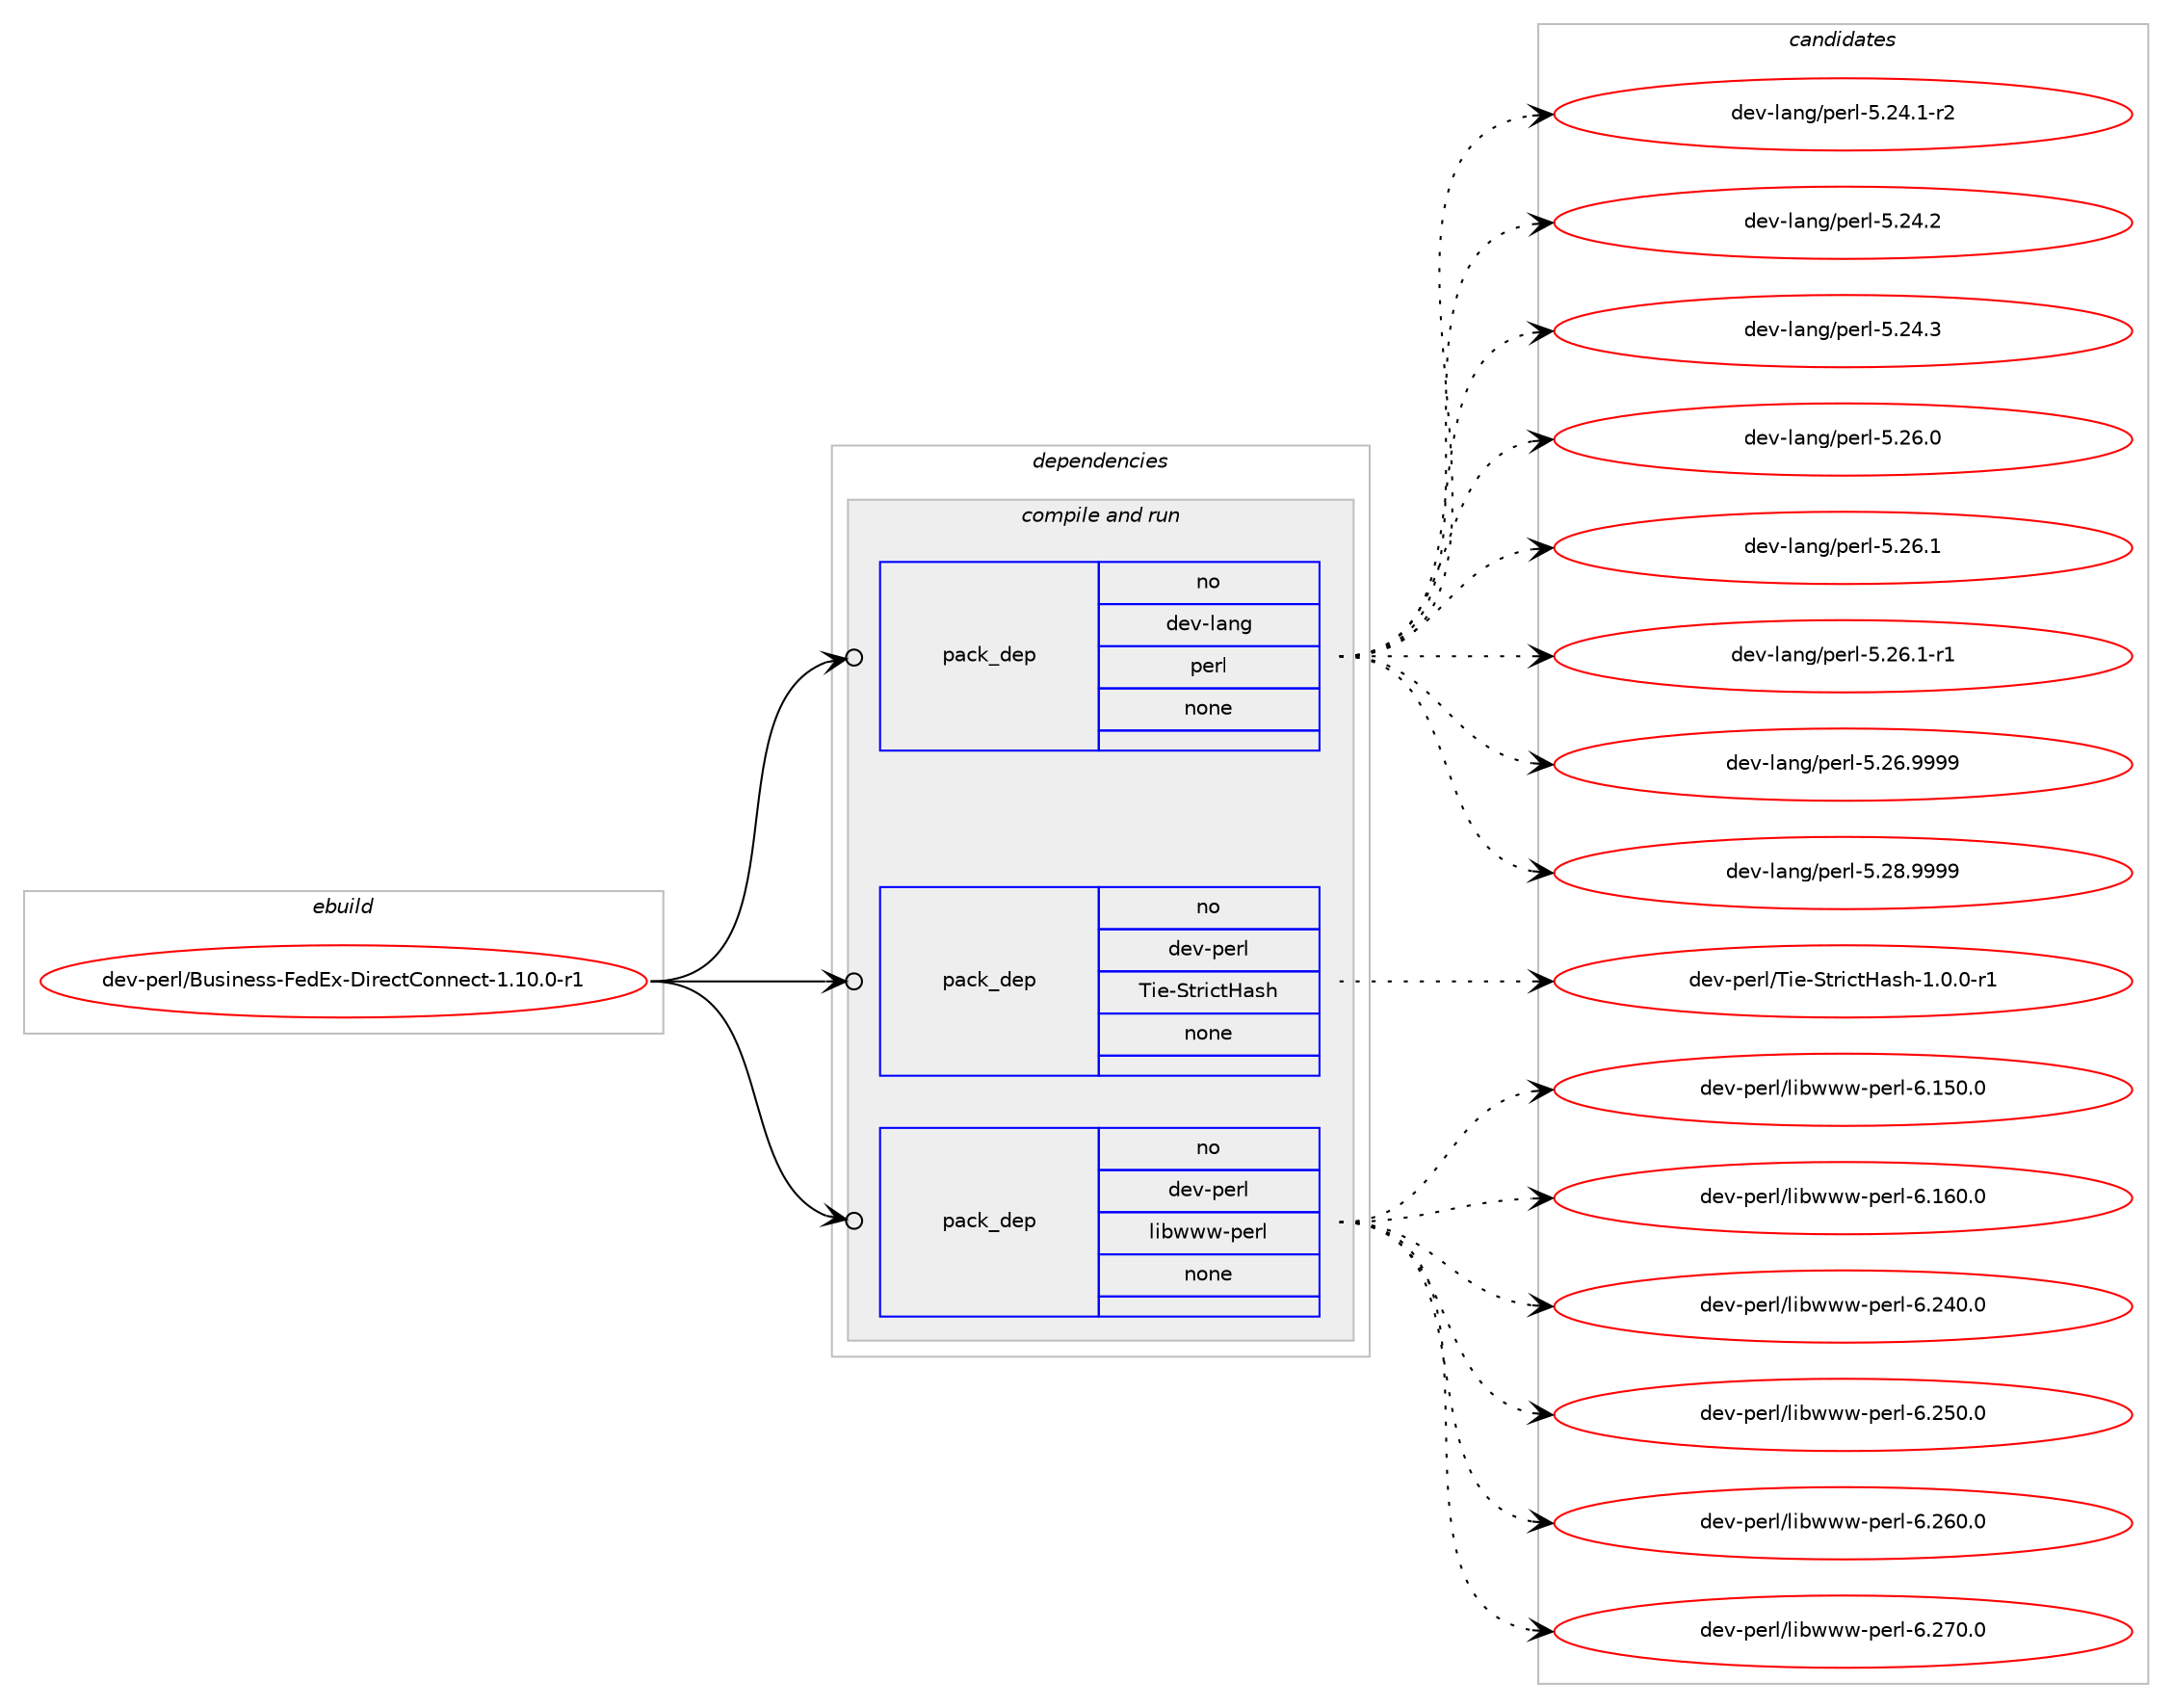 digraph prolog {

# *************
# Graph options
# *************

newrank=true;
concentrate=true;
compound=true;
graph [rankdir=LR,fontname=Helvetica,fontsize=10,ranksep=1.5];#, ranksep=2.5, nodesep=0.2];
edge  [arrowhead=vee];
node  [fontname=Helvetica,fontsize=10];

# **********
# The ebuild
# **********

subgraph cluster_leftcol {
color=gray;
rank=same;
label=<<i>ebuild</i>>;
id [label="dev-perl/Business-FedEx-DirectConnect-1.10.0-r1", color=red, width=4, href="../dev-perl/Business-FedEx-DirectConnect-1.10.0-r1.svg"];
}

# ****************
# The dependencies
# ****************

subgraph cluster_midcol {
color=gray;
label=<<i>dependencies</i>>;
subgraph cluster_compile {
fillcolor="#eeeeee";
style=filled;
label=<<i>compile</i>>;
}
subgraph cluster_compileandrun {
fillcolor="#eeeeee";
style=filled;
label=<<i>compile and run</i>>;
subgraph pack94931 {
dependency125298 [label=<<TABLE BORDER="0" CELLBORDER="1" CELLSPACING="0" CELLPADDING="4" WIDTH="220"><TR><TD ROWSPAN="6" CELLPADDING="30">pack_dep</TD></TR><TR><TD WIDTH="110">no</TD></TR><TR><TD>dev-lang</TD></TR><TR><TD>perl</TD></TR><TR><TD>none</TD></TR><TR><TD></TD></TR></TABLE>>, shape=none, color=blue];
}
id:e -> dependency125298:w [weight=20,style="solid",arrowhead="odotvee"];
subgraph pack94932 {
dependency125299 [label=<<TABLE BORDER="0" CELLBORDER="1" CELLSPACING="0" CELLPADDING="4" WIDTH="220"><TR><TD ROWSPAN="6" CELLPADDING="30">pack_dep</TD></TR><TR><TD WIDTH="110">no</TD></TR><TR><TD>dev-perl</TD></TR><TR><TD>Tie-StrictHash</TD></TR><TR><TD>none</TD></TR><TR><TD></TD></TR></TABLE>>, shape=none, color=blue];
}
id:e -> dependency125299:w [weight=20,style="solid",arrowhead="odotvee"];
subgraph pack94933 {
dependency125300 [label=<<TABLE BORDER="0" CELLBORDER="1" CELLSPACING="0" CELLPADDING="4" WIDTH="220"><TR><TD ROWSPAN="6" CELLPADDING="30">pack_dep</TD></TR><TR><TD WIDTH="110">no</TD></TR><TR><TD>dev-perl</TD></TR><TR><TD>libwww-perl</TD></TR><TR><TD>none</TD></TR><TR><TD></TD></TR></TABLE>>, shape=none, color=blue];
}
id:e -> dependency125300:w [weight=20,style="solid",arrowhead="odotvee"];
}
subgraph cluster_run {
fillcolor="#eeeeee";
style=filled;
label=<<i>run</i>>;
}
}

# **************
# The candidates
# **************

subgraph cluster_choices {
rank=same;
color=gray;
label=<<i>candidates</i>>;

subgraph choice94931 {
color=black;
nodesep=1;
choice100101118451089711010347112101114108455346505246494511450 [label="dev-lang/perl-5.24.1-r2", color=red, width=4,href="../dev-lang/perl-5.24.1-r2.svg"];
choice10010111845108971101034711210111410845534650524650 [label="dev-lang/perl-5.24.2", color=red, width=4,href="../dev-lang/perl-5.24.2.svg"];
choice10010111845108971101034711210111410845534650524651 [label="dev-lang/perl-5.24.3", color=red, width=4,href="../dev-lang/perl-5.24.3.svg"];
choice10010111845108971101034711210111410845534650544648 [label="dev-lang/perl-5.26.0", color=red, width=4,href="../dev-lang/perl-5.26.0.svg"];
choice10010111845108971101034711210111410845534650544649 [label="dev-lang/perl-5.26.1", color=red, width=4,href="../dev-lang/perl-5.26.1.svg"];
choice100101118451089711010347112101114108455346505446494511449 [label="dev-lang/perl-5.26.1-r1", color=red, width=4,href="../dev-lang/perl-5.26.1-r1.svg"];
choice10010111845108971101034711210111410845534650544657575757 [label="dev-lang/perl-5.26.9999", color=red, width=4,href="../dev-lang/perl-5.26.9999.svg"];
choice10010111845108971101034711210111410845534650564657575757 [label="dev-lang/perl-5.28.9999", color=red, width=4,href="../dev-lang/perl-5.28.9999.svg"];
dependency125298:e -> choice100101118451089711010347112101114108455346505246494511450:w [style=dotted,weight="100"];
dependency125298:e -> choice10010111845108971101034711210111410845534650524650:w [style=dotted,weight="100"];
dependency125298:e -> choice10010111845108971101034711210111410845534650524651:w [style=dotted,weight="100"];
dependency125298:e -> choice10010111845108971101034711210111410845534650544648:w [style=dotted,weight="100"];
dependency125298:e -> choice10010111845108971101034711210111410845534650544649:w [style=dotted,weight="100"];
dependency125298:e -> choice100101118451089711010347112101114108455346505446494511449:w [style=dotted,weight="100"];
dependency125298:e -> choice10010111845108971101034711210111410845534650544657575757:w [style=dotted,weight="100"];
dependency125298:e -> choice10010111845108971101034711210111410845534650564657575757:w [style=dotted,weight="100"];
}
subgraph choice94932 {
color=black;
nodesep=1;
choice10010111845112101114108478410510145831161141059911672971151044549464846484511449 [label="dev-perl/Tie-StrictHash-1.0.0-r1", color=red, width=4,href="../dev-perl/Tie-StrictHash-1.0.0-r1.svg"];
dependency125299:e -> choice10010111845112101114108478410510145831161141059911672971151044549464846484511449:w [style=dotted,weight="100"];
}
subgraph choice94933 {
color=black;
nodesep=1;
choice100101118451121011141084710810598119119119451121011141084554464953484648 [label="dev-perl/libwww-perl-6.150.0", color=red, width=4,href="../dev-perl/libwww-perl-6.150.0.svg"];
choice100101118451121011141084710810598119119119451121011141084554464954484648 [label="dev-perl/libwww-perl-6.160.0", color=red, width=4,href="../dev-perl/libwww-perl-6.160.0.svg"];
choice100101118451121011141084710810598119119119451121011141084554465052484648 [label="dev-perl/libwww-perl-6.240.0", color=red, width=4,href="../dev-perl/libwww-perl-6.240.0.svg"];
choice100101118451121011141084710810598119119119451121011141084554465053484648 [label="dev-perl/libwww-perl-6.250.0", color=red, width=4,href="../dev-perl/libwww-perl-6.250.0.svg"];
choice100101118451121011141084710810598119119119451121011141084554465054484648 [label="dev-perl/libwww-perl-6.260.0", color=red, width=4,href="../dev-perl/libwww-perl-6.260.0.svg"];
choice100101118451121011141084710810598119119119451121011141084554465055484648 [label="dev-perl/libwww-perl-6.270.0", color=red, width=4,href="../dev-perl/libwww-perl-6.270.0.svg"];
dependency125300:e -> choice100101118451121011141084710810598119119119451121011141084554464953484648:w [style=dotted,weight="100"];
dependency125300:e -> choice100101118451121011141084710810598119119119451121011141084554464954484648:w [style=dotted,weight="100"];
dependency125300:e -> choice100101118451121011141084710810598119119119451121011141084554465052484648:w [style=dotted,weight="100"];
dependency125300:e -> choice100101118451121011141084710810598119119119451121011141084554465053484648:w [style=dotted,weight="100"];
dependency125300:e -> choice100101118451121011141084710810598119119119451121011141084554465054484648:w [style=dotted,weight="100"];
dependency125300:e -> choice100101118451121011141084710810598119119119451121011141084554465055484648:w [style=dotted,weight="100"];
}
}

}
